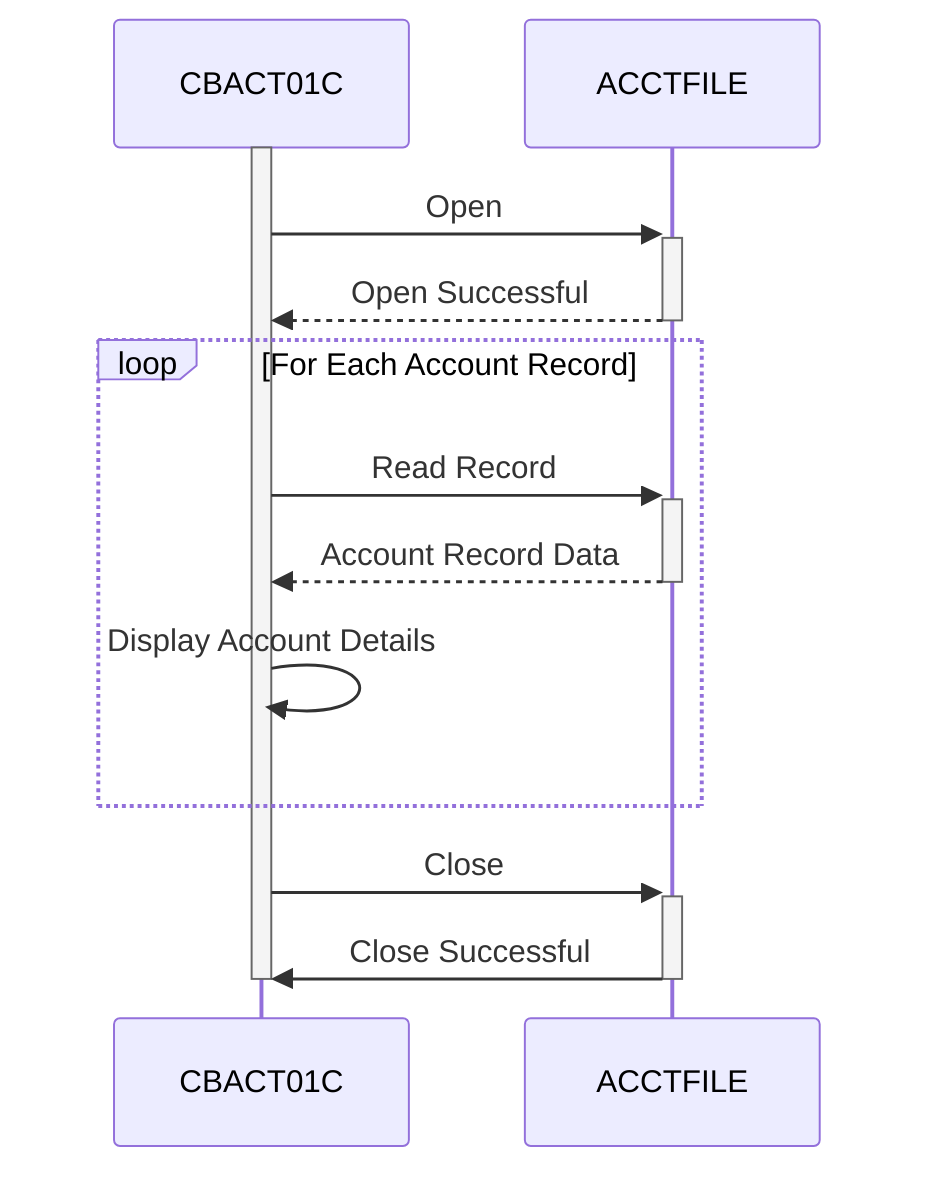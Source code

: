 sequenceDiagram
    %%Indicates the Participants involved in the process
    participant CBACT01C
    participant ACCTFILE

    activate CBACT01C
    
    CBACT01C->>+ACCTFILE: Open
    ACCTFILE-->>-CBACT01C: Open Successful

    loop For Each Account Record
        CBACT01C->>+ACCTFILE: Read Record
        ACCTFILE-->>-CBACT01C: Account Record Data        
        CBACT01C->>CBACT01C: Display Account Details        
    end

    CBACT01C->>+ACCTFILE: Close
    ACCTFILE->>-CBACT01C: Close Successful
    deactivate CBACT01C